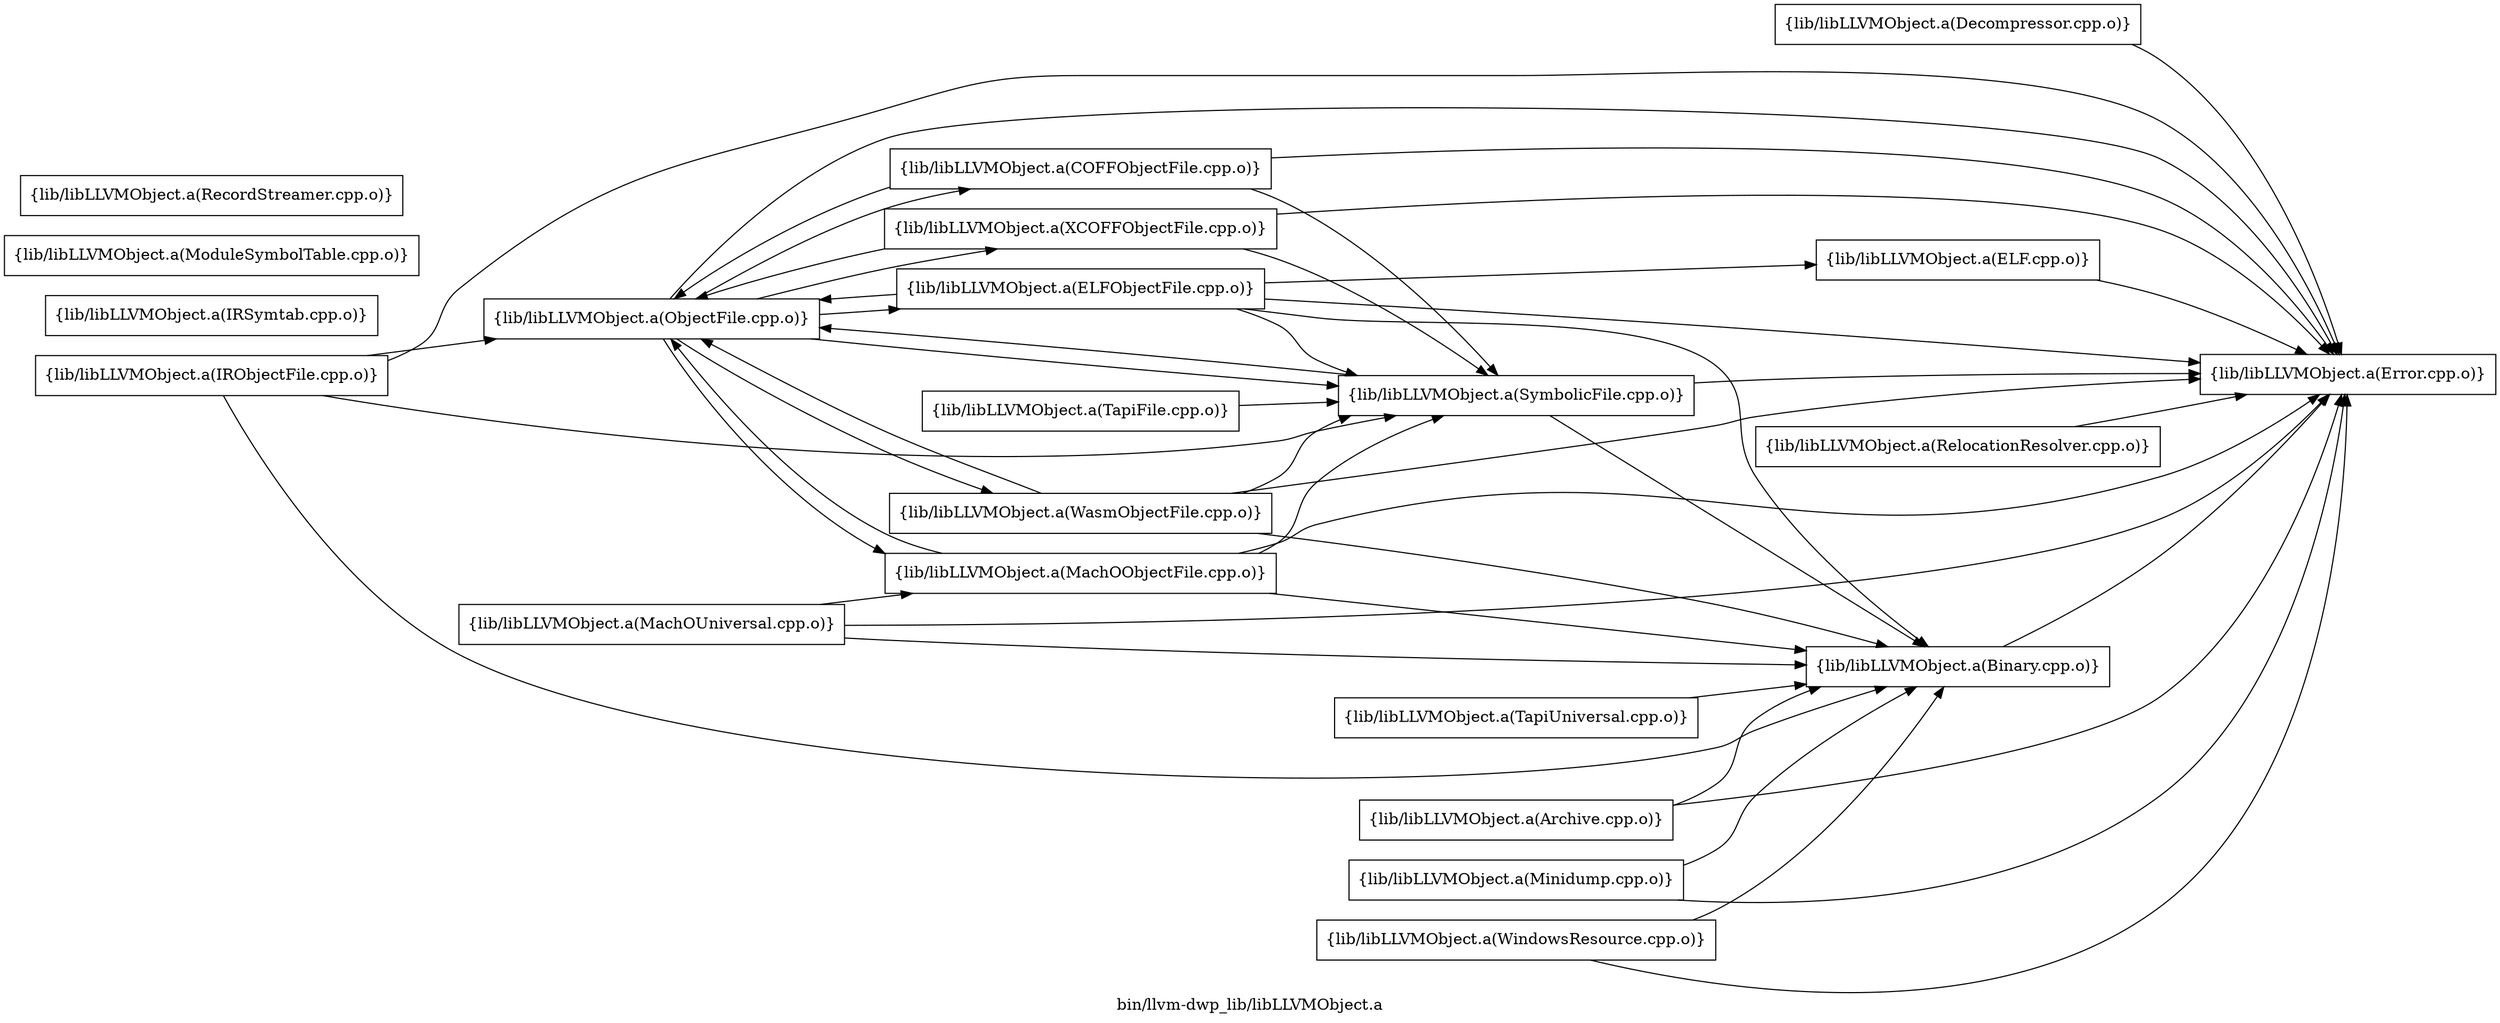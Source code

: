digraph "bin/llvm-dwp_lib/libLLVMObject.a" {
	label="bin/llvm-dwp_lib/libLLVMObject.a";
	rankdir=LR;
	{ rank=same; Node0x557914d82e58;  }
	{ rank=same; Node0x557914d82e58;  }

	Node0x557914d82e58 [shape=record,shape=box,group=0,label="{lib/libLLVMObject.a(Decompressor.cpp.o)}"];
	Node0x557914d82e58 -> Node0x557914d81ff8;
	Node0x557914d909b8 [shape=record,shape=box,group=0,label="{lib/libLLVMObject.a(ObjectFile.cpp.o)}"];
	Node0x557914d909b8 -> Node0x557914d81ff8;
	Node0x557914d909b8 -> Node0x557914d822c8;
	Node0x557914d909b8 -> Node0x557914d906e8;
	Node0x557914d909b8 -> Node0x557914d8df88;
	Node0x557914d909b8 -> Node0x557914d8f298;
	Node0x557914d909b8 -> Node0x557914d80f68;
	Node0x557914d909b8 -> Node0x557914d81e68;
	Node0x557914d805b8 [shape=record,shape=box,group=0,label="{lib/libLLVMObject.a(Binary.cpp.o)}"];
	Node0x557914d805b8 -> Node0x557914d81ff8;
	Node0x557914d81ff8 [shape=record,shape=box,group=0,label="{lib/libLLVMObject.a(Error.cpp.o)}"];
	Node0x557914d822c8 [shape=record,shape=box,group=0,label="{lib/libLLVMObject.a(MachOObjectFile.cpp.o)}"];
	Node0x557914d822c8 -> Node0x557914d805b8;
	Node0x557914d822c8 -> Node0x557914d81ff8;
	Node0x557914d822c8 -> Node0x557914d909b8;
	Node0x557914d822c8 -> Node0x557914d8f298;
	Node0x557914d8e5c8 [shape=record,shape=box,group=0,label="{lib/libLLVMObject.a(RelocationResolver.cpp.o)}"];
	Node0x557914d8e5c8 -> Node0x557914d81ff8;
	Node0x557914d7f898 [shape=record,shape=box,group=0,label="{lib/libLLVMObject.a(Archive.cpp.o)}"];
	Node0x557914d7f898 -> Node0x557914d805b8;
	Node0x557914d7f898 -> Node0x557914d81ff8;
	Node0x557914d8f298 [shape=record,shape=box,group=0,label="{lib/libLLVMObject.a(SymbolicFile.cpp.o)}"];
	Node0x557914d8f298 -> Node0x557914d805b8;
	Node0x557914d8f298 -> Node0x557914d81ff8;
	Node0x557914d8f298 -> Node0x557914d909b8;
	Node0x557914d7f208 [shape=record,shape=box,group=0,label="{lib/libLLVMObject.a(MachOUniversal.cpp.o)}"];
	Node0x557914d7f208 -> Node0x557914d805b8;
	Node0x557914d7f208 -> Node0x557914d81ff8;
	Node0x557914d7f208 -> Node0x557914d822c8;
	Node0x557914d7e088 [shape=record,shape=box,group=0,label="{lib/libLLVMObject.a(IRObjectFile.cpp.o)}"];
	Node0x557914d7e088 -> Node0x557914d805b8;
	Node0x557914d7e088 -> Node0x557914d81ff8;
	Node0x557914d7e088 -> Node0x557914d909b8;
	Node0x557914d7e088 -> Node0x557914d8f298;
	Node0x557914d80248 [shape=record,shape=box,group=0,label="{lib/libLLVMObject.a(IRSymtab.cpp.o)}"];
	Node0x557914d80568 [shape=record,shape=box,group=0,label="{lib/libLLVMObject.a(Minidump.cpp.o)}"];
	Node0x557914d80568 -> Node0x557914d805b8;
	Node0x557914d80568 -> Node0x557914d81ff8;
	Node0x557914d7fd98 [shape=record,shape=box,group=0,label="{lib/libLLVMObject.a(ModuleSymbolTable.cpp.o)}"];
	Node0x557914d906e8 [shape=record,shape=box,group=0,label="{lib/libLLVMObject.a(ELFObjectFile.cpp.o)}"];
	Node0x557914d906e8 -> Node0x557914d805b8;
	Node0x557914d906e8 -> Node0x557914d81ff8;
	Node0x557914d906e8 -> Node0x557914d909b8;
	Node0x557914d906e8 -> Node0x557914d8fab8;
	Node0x557914d906e8 -> Node0x557914d8f298;
	Node0x557914d8df88 [shape=record,shape=box,group=0,label="{lib/libLLVMObject.a(COFFObjectFile.cpp.o)}"];
	Node0x557914d8df88 -> Node0x557914d81ff8;
	Node0x557914d8df88 -> Node0x557914d909b8;
	Node0x557914d8df88 -> Node0x557914d8f298;
	Node0x557914d80f68 [shape=record,shape=box,group=0,label="{lib/libLLVMObject.a(WasmObjectFile.cpp.o)}"];
	Node0x557914d80f68 -> Node0x557914d805b8;
	Node0x557914d80f68 -> Node0x557914d81ff8;
	Node0x557914d80f68 -> Node0x557914d909b8;
	Node0x557914d80f68 -> Node0x557914d8f298;
	Node0x557914d81e68 [shape=record,shape=box,group=0,label="{lib/libLLVMObject.a(XCOFFObjectFile.cpp.o)}"];
	Node0x557914d81e68 -> Node0x557914d81ff8;
	Node0x557914d81e68 -> Node0x557914d909b8;
	Node0x557914d81e68 -> Node0x557914d8f298;
	Node0x557914d8fab8 [shape=record,shape=box,group=0,label="{lib/libLLVMObject.a(ELF.cpp.o)}"];
	Node0x557914d8fab8 -> Node0x557914d81ff8;
	Node0x557914d8ee38 [shape=record,shape=box,group=0,label="{lib/libLLVMObject.a(RecordStreamer.cpp.o)}"];
	Node0x557914d81508 [shape=record,shape=box,group=0,label="{lib/libLLVMObject.a(TapiUniversal.cpp.o)}"];
	Node0x557914d81508 -> Node0x557914d805b8;
	Node0x557914d81c38 [shape=record,shape=box,group=0,label="{lib/libLLVMObject.a(TapiFile.cpp.o)}"];
	Node0x557914d81c38 -> Node0x557914d8f298;
	Node0x557914d82ae8 [shape=record,shape=box,group=0,label="{lib/libLLVMObject.a(WindowsResource.cpp.o)}"];
	Node0x557914d82ae8 -> Node0x557914d805b8;
	Node0x557914d82ae8 -> Node0x557914d81ff8;
}
